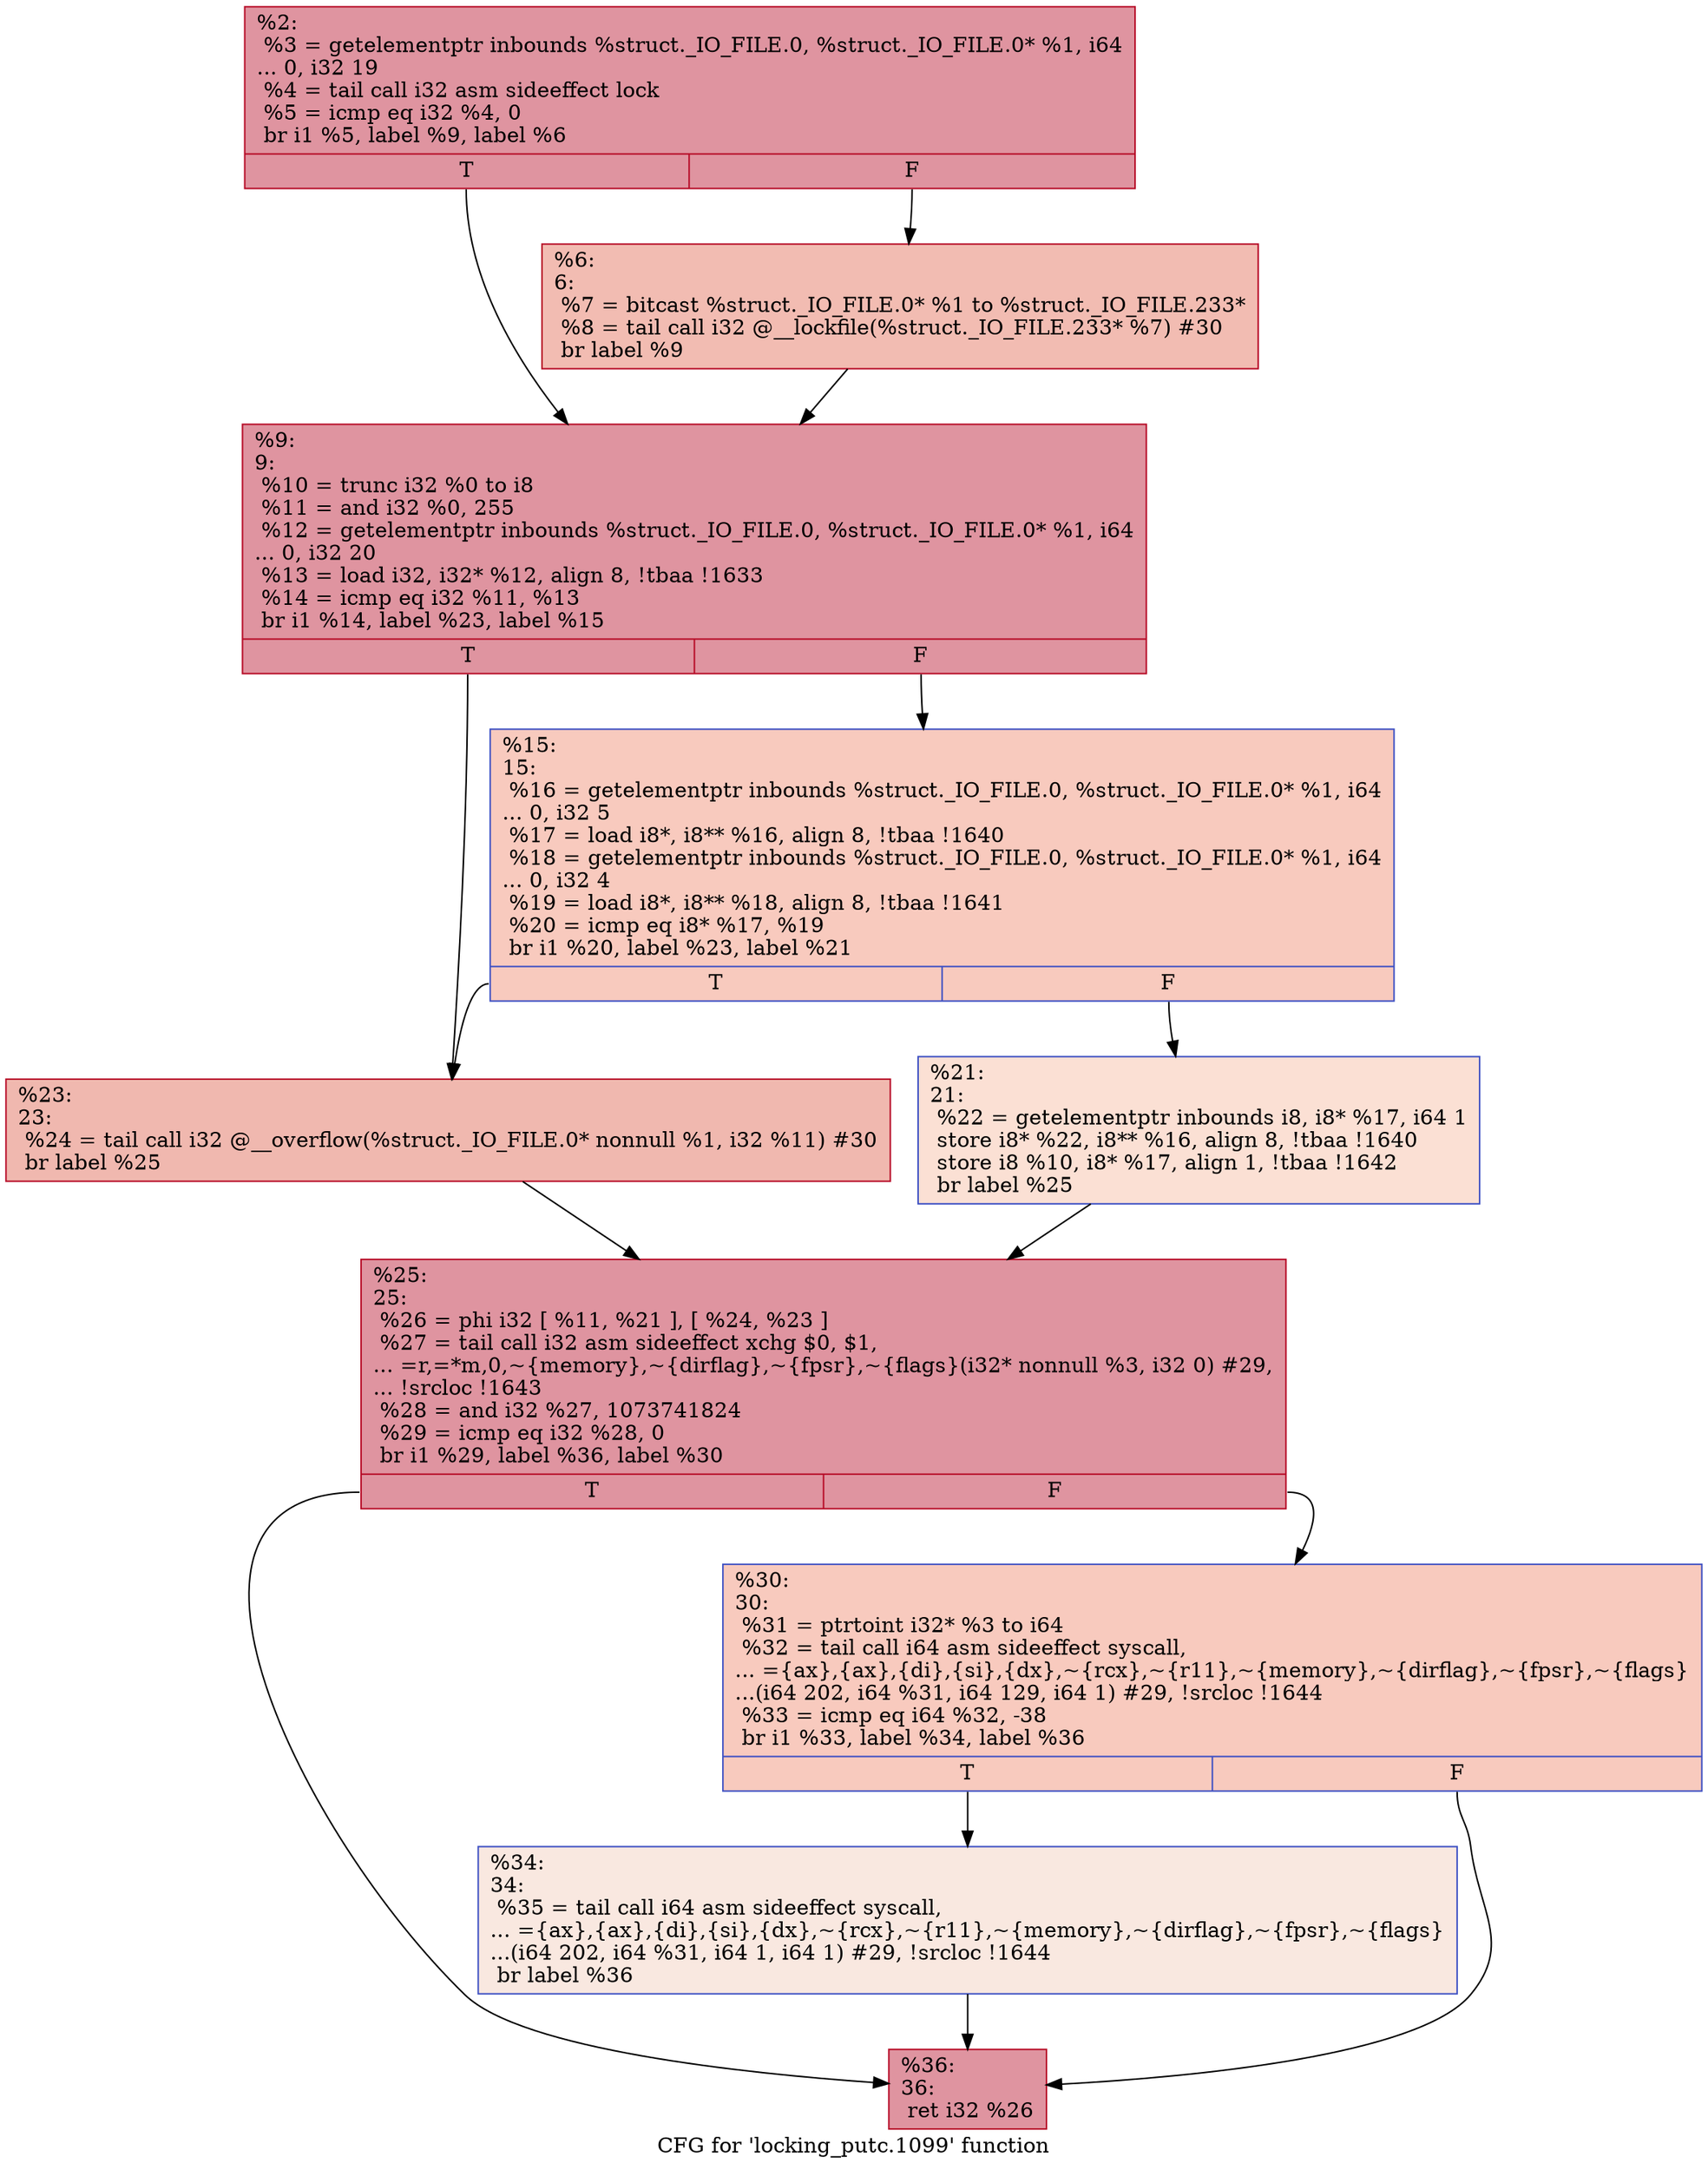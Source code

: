 digraph "CFG for 'locking_putc.1099' function" {
	label="CFG for 'locking_putc.1099' function";

	Node0x16721a0 [shape=record,color="#b70d28ff", style=filled, fillcolor="#b70d2870",label="{%2:\l  %3 = getelementptr inbounds %struct._IO_FILE.0, %struct._IO_FILE.0* %1, i64\l... 0, i32 19\l  %4 = tail call i32 asm sideeffect lock \l  %5 = icmp eq i32 %4, 0\l  br i1 %5, label %9, label %6\l|{<s0>T|<s1>F}}"];
	Node0x16721a0:s0 -> Node0x1673b00;
	Node0x16721a0:s1 -> Node0x16739f0;
	Node0x16739f0 [shape=record,color="#b70d28ff", style=filled, fillcolor="#e1675170",label="{%6:\l6:                                                \l  %7 = bitcast %struct._IO_FILE.0* %1 to %struct._IO_FILE.233*\l  %8 = tail call i32 @__lockfile(%struct._IO_FILE.233* %7) #30\l  br label %9\l}"];
	Node0x16739f0 -> Node0x1673b00;
	Node0x1673b00 [shape=record,color="#b70d28ff", style=filled, fillcolor="#b70d2870",label="{%9:\l9:                                                \l  %10 = trunc i32 %0 to i8\l  %11 = and i32 %0, 255\l  %12 = getelementptr inbounds %struct._IO_FILE.0, %struct._IO_FILE.0* %1, i64\l... 0, i32 20\l  %13 = load i32, i32* %12, align 8, !tbaa !1633\l  %14 = icmp eq i32 %11, %13\l  br i1 %14, label %23, label %15\l|{<s0>T|<s1>F}}"];
	Node0x1673b00:s0 -> Node0x1673bf0;
	Node0x1673b00:s1 -> Node0x1673b50;
	Node0x1673b50 [shape=record,color="#3d50c3ff", style=filled, fillcolor="#ef886b70",label="{%15:\l15:                                               \l  %16 = getelementptr inbounds %struct._IO_FILE.0, %struct._IO_FILE.0* %1, i64\l... 0, i32 5\l  %17 = load i8*, i8** %16, align 8, !tbaa !1640\l  %18 = getelementptr inbounds %struct._IO_FILE.0, %struct._IO_FILE.0* %1, i64\l... 0, i32 4\l  %19 = load i8*, i8** %18, align 8, !tbaa !1641\l  %20 = icmp eq i8* %17, %19\l  br i1 %20, label %23, label %21\l|{<s0>T|<s1>F}}"];
	Node0x1673b50:s0 -> Node0x1673bf0;
	Node0x1673b50:s1 -> Node0x1673ba0;
	Node0x1673ba0 [shape=record,color="#3d50c3ff", style=filled, fillcolor="#f7b99e70",label="{%21:\l21:                                               \l  %22 = getelementptr inbounds i8, i8* %17, i64 1\l  store i8* %22, i8** %16, align 8, !tbaa !1640\l  store i8 %10, i8* %17, align 1, !tbaa !1642\l  br label %25\l}"];
	Node0x1673ba0 -> Node0x1673c40;
	Node0x1673bf0 [shape=record,color="#b70d28ff", style=filled, fillcolor="#dc5d4a70",label="{%23:\l23:                                               \l  %24 = tail call i32 @__overflow(%struct._IO_FILE.0* nonnull %1, i32 %11) #30\l  br label %25\l}"];
	Node0x1673bf0 -> Node0x1673c40;
	Node0x1673c40 [shape=record,color="#b70d28ff", style=filled, fillcolor="#b70d2870",label="{%25:\l25:                                               \l  %26 = phi i32 [ %11, %21 ], [ %24, %23 ]\l  %27 = tail call i32 asm sideeffect xchg $0, $1,\l... =r,=*m,0,~\{memory\},~\{dirflag\},~\{fpsr\},~\{flags\}(i32* nonnull %3, i32 0) #29,\l... !srcloc !1643\l  %28 = and i32 %27, 1073741824\l  %29 = icmp eq i32 %28, 0\l  br i1 %29, label %36, label %30\l|{<s0>T|<s1>F}}"];
	Node0x1673c40:s0 -> Node0x1673d30;
	Node0x1673c40:s1 -> Node0x1673c90;
	Node0x1673c90 [shape=record,color="#3d50c3ff", style=filled, fillcolor="#ef886b70",label="{%30:\l30:                                               \l  %31 = ptrtoint i32* %3 to i64\l  %32 = tail call i64 asm sideeffect syscall,\l... =\{ax\},\{ax\},\{di\},\{si\},\{dx\},~\{rcx\},~\{r11\},~\{memory\},~\{dirflag\},~\{fpsr\},~\{flags\}\l...(i64 202, i64 %31, i64 129, i64 1) #29, !srcloc !1644\l  %33 = icmp eq i64 %32, -38\l  br i1 %33, label %34, label %36\l|{<s0>T|<s1>F}}"];
	Node0x1673c90:s0 -> Node0x1673ce0;
	Node0x1673c90:s1 -> Node0x1673d30;
	Node0x1673ce0 [shape=record,color="#3d50c3ff", style=filled, fillcolor="#f1ccb870",label="{%34:\l34:                                               \l  %35 = tail call i64 asm sideeffect syscall,\l... =\{ax\},\{ax\},\{di\},\{si\},\{dx\},~\{rcx\},~\{r11\},~\{memory\},~\{dirflag\},~\{fpsr\},~\{flags\}\l...(i64 202, i64 %31, i64 1, i64 1) #29, !srcloc !1644\l  br label %36\l}"];
	Node0x1673ce0 -> Node0x1673d30;
	Node0x1673d30 [shape=record,color="#b70d28ff", style=filled, fillcolor="#b70d2870",label="{%36:\l36:                                               \l  ret i32 %26\l}"];
}
